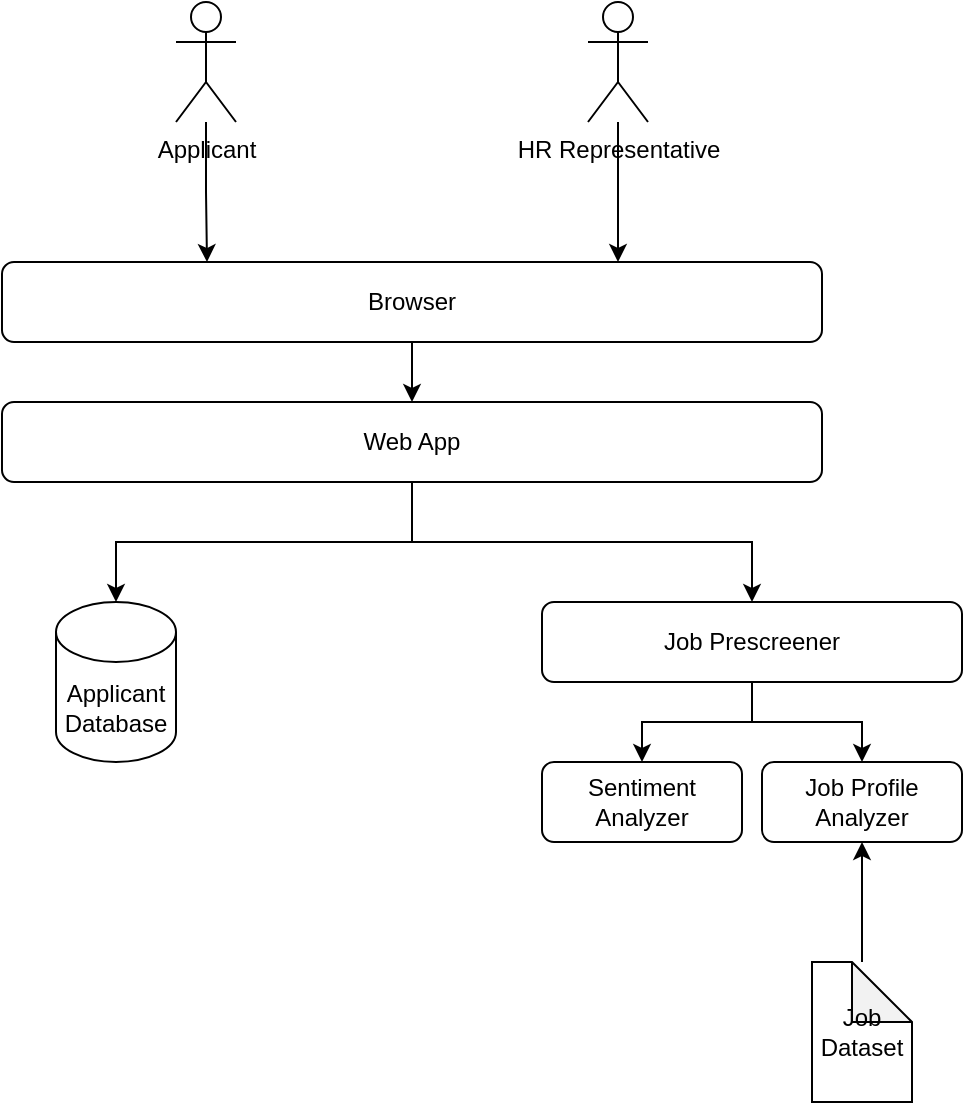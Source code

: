 <mxfile version="14.8.5" type="github" pages="2">
  <diagram id="7ybbHpX5dajk2UukcJ7S" name="Page-1">
    <mxGraphModel dx="1226" dy="1060" grid="1" gridSize="10" guides="1" tooltips="1" connect="1" arrows="1" fold="1" page="1" pageScale="1" pageWidth="850" pageHeight="1100" math="0" shadow="0">
      <root>
        <mxCell id="0" />
        <mxCell id="1" parent="0" />
        <mxCell id="MkK2GJTCESa-Gsvrgqye-18" style="edgeStyle=orthogonalEdgeStyle;rounded=0;orthogonalLoop=1;jettySize=auto;html=1;" edge="1" parent="1" source="MkK2GJTCESa-Gsvrgqye-8" target="MkK2GJTCESa-Gsvrgqye-16">
          <mxGeometry relative="1" as="geometry" />
        </mxCell>
        <mxCell id="MkK2GJTCESa-Gsvrgqye-8" value="Browser" style="rounded=1;whiteSpace=wrap;html=1;" vertex="1" parent="1">
          <mxGeometry x="50" y="160" width="410" height="40" as="geometry" />
        </mxCell>
        <mxCell id="MkK2GJTCESa-Gsvrgqye-13" style="edgeStyle=orthogonalEdgeStyle;rounded=0;orthogonalLoop=1;jettySize=auto;html=1;entryX=0.25;entryY=0;entryDx=0;entryDy=0;" edge="1" parent="1" source="MkK2GJTCESa-Gsvrgqye-10" target="MkK2GJTCESa-Gsvrgqye-8">
          <mxGeometry relative="1" as="geometry" />
        </mxCell>
        <mxCell id="MkK2GJTCESa-Gsvrgqye-10" value="Applicant" style="shape=umlActor;verticalLabelPosition=bottom;verticalAlign=top;html=1;outlineConnect=0;" vertex="1" parent="1">
          <mxGeometry x="137" y="30" width="30" height="60" as="geometry" />
        </mxCell>
        <mxCell id="MkK2GJTCESa-Gsvrgqye-14" style="edgeStyle=orthogonalEdgeStyle;rounded=0;orthogonalLoop=1;jettySize=auto;html=1;" edge="1" parent="1" source="MkK2GJTCESa-Gsvrgqye-12">
          <mxGeometry relative="1" as="geometry">
            <mxPoint x="358" y="160" as="targetPoint" />
          </mxGeometry>
        </mxCell>
        <mxCell id="MkK2GJTCESa-Gsvrgqye-12" value="HR Representative" style="shape=umlActor;verticalLabelPosition=bottom;verticalAlign=top;html=1;outlineConnect=0;" vertex="1" parent="1">
          <mxGeometry x="343" y="30" width="30" height="60" as="geometry" />
        </mxCell>
        <mxCell id="MkK2GJTCESa-Gsvrgqye-19" style="edgeStyle=orthogonalEdgeStyle;rounded=0;orthogonalLoop=1;jettySize=auto;html=1;" edge="1" parent="1" source="MkK2GJTCESa-Gsvrgqye-16" target="MkK2GJTCESa-Gsvrgqye-17">
          <mxGeometry relative="1" as="geometry" />
        </mxCell>
        <mxCell id="MkK2GJTCESa-Gsvrgqye-22" style="edgeStyle=orthogonalEdgeStyle;rounded=0;orthogonalLoop=1;jettySize=auto;html=1;" edge="1" parent="1" source="MkK2GJTCESa-Gsvrgqye-16" target="MkK2GJTCESa-Gsvrgqye-21">
          <mxGeometry relative="1" as="geometry" />
        </mxCell>
        <mxCell id="MkK2GJTCESa-Gsvrgqye-16" value="Web App" style="rounded=1;whiteSpace=wrap;html=1;" vertex="1" parent="1">
          <mxGeometry x="50" y="230" width="410" height="40" as="geometry" />
        </mxCell>
        <mxCell id="MkK2GJTCESa-Gsvrgqye-25" style="edgeStyle=orthogonalEdgeStyle;rounded=0;orthogonalLoop=1;jettySize=auto;html=1;entryX=0.5;entryY=0;entryDx=0;entryDy=0;" edge="1" parent="1" source="MkK2GJTCESa-Gsvrgqye-17" target="MkK2GJTCESa-Gsvrgqye-24">
          <mxGeometry relative="1" as="geometry" />
        </mxCell>
        <mxCell id="MkK2GJTCESa-Gsvrgqye-26" style="edgeStyle=orthogonalEdgeStyle;rounded=0;orthogonalLoop=1;jettySize=auto;html=1;entryX=0.5;entryY=0;entryDx=0;entryDy=0;" edge="1" parent="1" source="MkK2GJTCESa-Gsvrgqye-17" target="MkK2GJTCESa-Gsvrgqye-23">
          <mxGeometry relative="1" as="geometry" />
        </mxCell>
        <mxCell id="MkK2GJTCESa-Gsvrgqye-17" value="Job Prescreener" style="rounded=1;whiteSpace=wrap;html=1;" vertex="1" parent="1">
          <mxGeometry x="320" y="330" width="210" height="40" as="geometry" />
        </mxCell>
        <mxCell id="Db0mCJ6-AtugHzPYzEpu-3" style="edgeStyle=orthogonalEdgeStyle;rounded=0;orthogonalLoop=1;jettySize=auto;html=1;entryX=0.5;entryY=1;entryDx=0;entryDy=0;" edge="1" parent="1" source="MkK2GJTCESa-Gsvrgqye-20" target="MkK2GJTCESa-Gsvrgqye-23">
          <mxGeometry relative="1" as="geometry">
            <mxPoint x="510" y="530" as="sourcePoint" />
            <mxPoint x="680" y="525" as="targetPoint" />
          </mxGeometry>
        </mxCell>
        <mxCell id="MkK2GJTCESa-Gsvrgqye-20" value="Job Dataset" style="shape=note;whiteSpace=wrap;html=1;backgroundOutline=1;darkOpacity=0.05;" vertex="1" parent="1">
          <mxGeometry x="455" y="510" width="50" height="70" as="geometry" />
        </mxCell>
        <mxCell id="MkK2GJTCESa-Gsvrgqye-21" value="Applicant Database" style="shape=cylinder3;whiteSpace=wrap;html=1;boundedLbl=1;backgroundOutline=1;size=15;" vertex="1" parent="1">
          <mxGeometry x="77" y="330" width="60" height="80" as="geometry" />
        </mxCell>
        <mxCell id="MkK2GJTCESa-Gsvrgqye-23" value="Job Profile Analyzer" style="rounded=1;whiteSpace=wrap;html=1;" vertex="1" parent="1">
          <mxGeometry x="430" y="410" width="100" height="40" as="geometry" />
        </mxCell>
        <mxCell id="MkK2GJTCESa-Gsvrgqye-24" value="Sentiment Analyzer" style="rounded=1;whiteSpace=wrap;html=1;" vertex="1" parent="1">
          <mxGeometry x="320" y="410" width="100" height="40" as="geometry" />
        </mxCell>
      </root>
    </mxGraphModel>
  </diagram>
  <diagram id="st5UAcDkh8hBPhruOyUk" name="Page-2">
    <mxGraphModel dx="1226" dy="1060" grid="1" gridSize="10" guides="1" tooltips="1" connect="1" arrows="1" fold="1" page="1" pageScale="1" pageWidth="850" pageHeight="1100" math="0" shadow="0">
      <root>
        <mxCell id="MIVdPbs2UFeUPwhbEwiN-0" />
        <mxCell id="MIVdPbs2UFeUPwhbEwiN-1" parent="MIVdPbs2UFeUPwhbEwiN-0" />
        <mxCell id="MIVdPbs2UFeUPwhbEwiN-2" style="edgeStyle=orthogonalEdgeStyle;rounded=0;orthogonalLoop=1;jettySize=auto;html=1;" edge="1" parent="MIVdPbs2UFeUPwhbEwiN-1" source="MIVdPbs2UFeUPwhbEwiN-3" target="MIVdPbs2UFeUPwhbEwiN-5">
          <mxGeometry relative="1" as="geometry" />
        </mxCell>
        <mxCell id="MIVdPbs2UFeUPwhbEwiN-3" value="Applicant" style="shape=umlActor;verticalLabelPosition=bottom;verticalAlign=top;html=1;outlineConnect=0;" vertex="1" parent="MIVdPbs2UFeUPwhbEwiN-1">
          <mxGeometry x="347.5" y="60" width="30" height="60" as="geometry" />
        </mxCell>
        <mxCell id="MIVdPbs2UFeUPwhbEwiN-4" style="edgeStyle=orthogonalEdgeStyle;rounded=0;orthogonalLoop=1;jettySize=auto;html=1;" edge="1" parent="MIVdPbs2UFeUPwhbEwiN-1" source="MIVdPbs2UFeUPwhbEwiN-5" target="MIVdPbs2UFeUPwhbEwiN-6">
          <mxGeometry relative="1" as="geometry" />
        </mxCell>
        <mxCell id="MIVdPbs2UFeUPwhbEwiN-5" value="Access Job Search Application" style="rounded=1;whiteSpace=wrap;html=1;" vertex="1" parent="MIVdPbs2UFeUPwhbEwiN-1">
          <mxGeometry x="280" y="220" width="165" height="60" as="geometry" />
        </mxCell>
        <mxCell id="MIVdPbs2UFeUPwhbEwiN-6" value="User Select a Job to apply" style="rounded=1;whiteSpace=wrap;html=1;" vertex="1" parent="MIVdPbs2UFeUPwhbEwiN-1">
          <mxGeometry x="280" y="330" width="165" height="60" as="geometry" />
        </mxCell>
        <mxCell id="MIVdPbs2UFeUPwhbEwiN-7" value="User Select a Job to apply" style="rounded=1;whiteSpace=wrap;html=1;" vertex="1" parent="MIVdPbs2UFeUPwhbEwiN-1">
          <mxGeometry x="280" y="430" width="165" height="60" as="geometry" />
        </mxCell>
      </root>
    </mxGraphModel>
  </diagram>
</mxfile>
